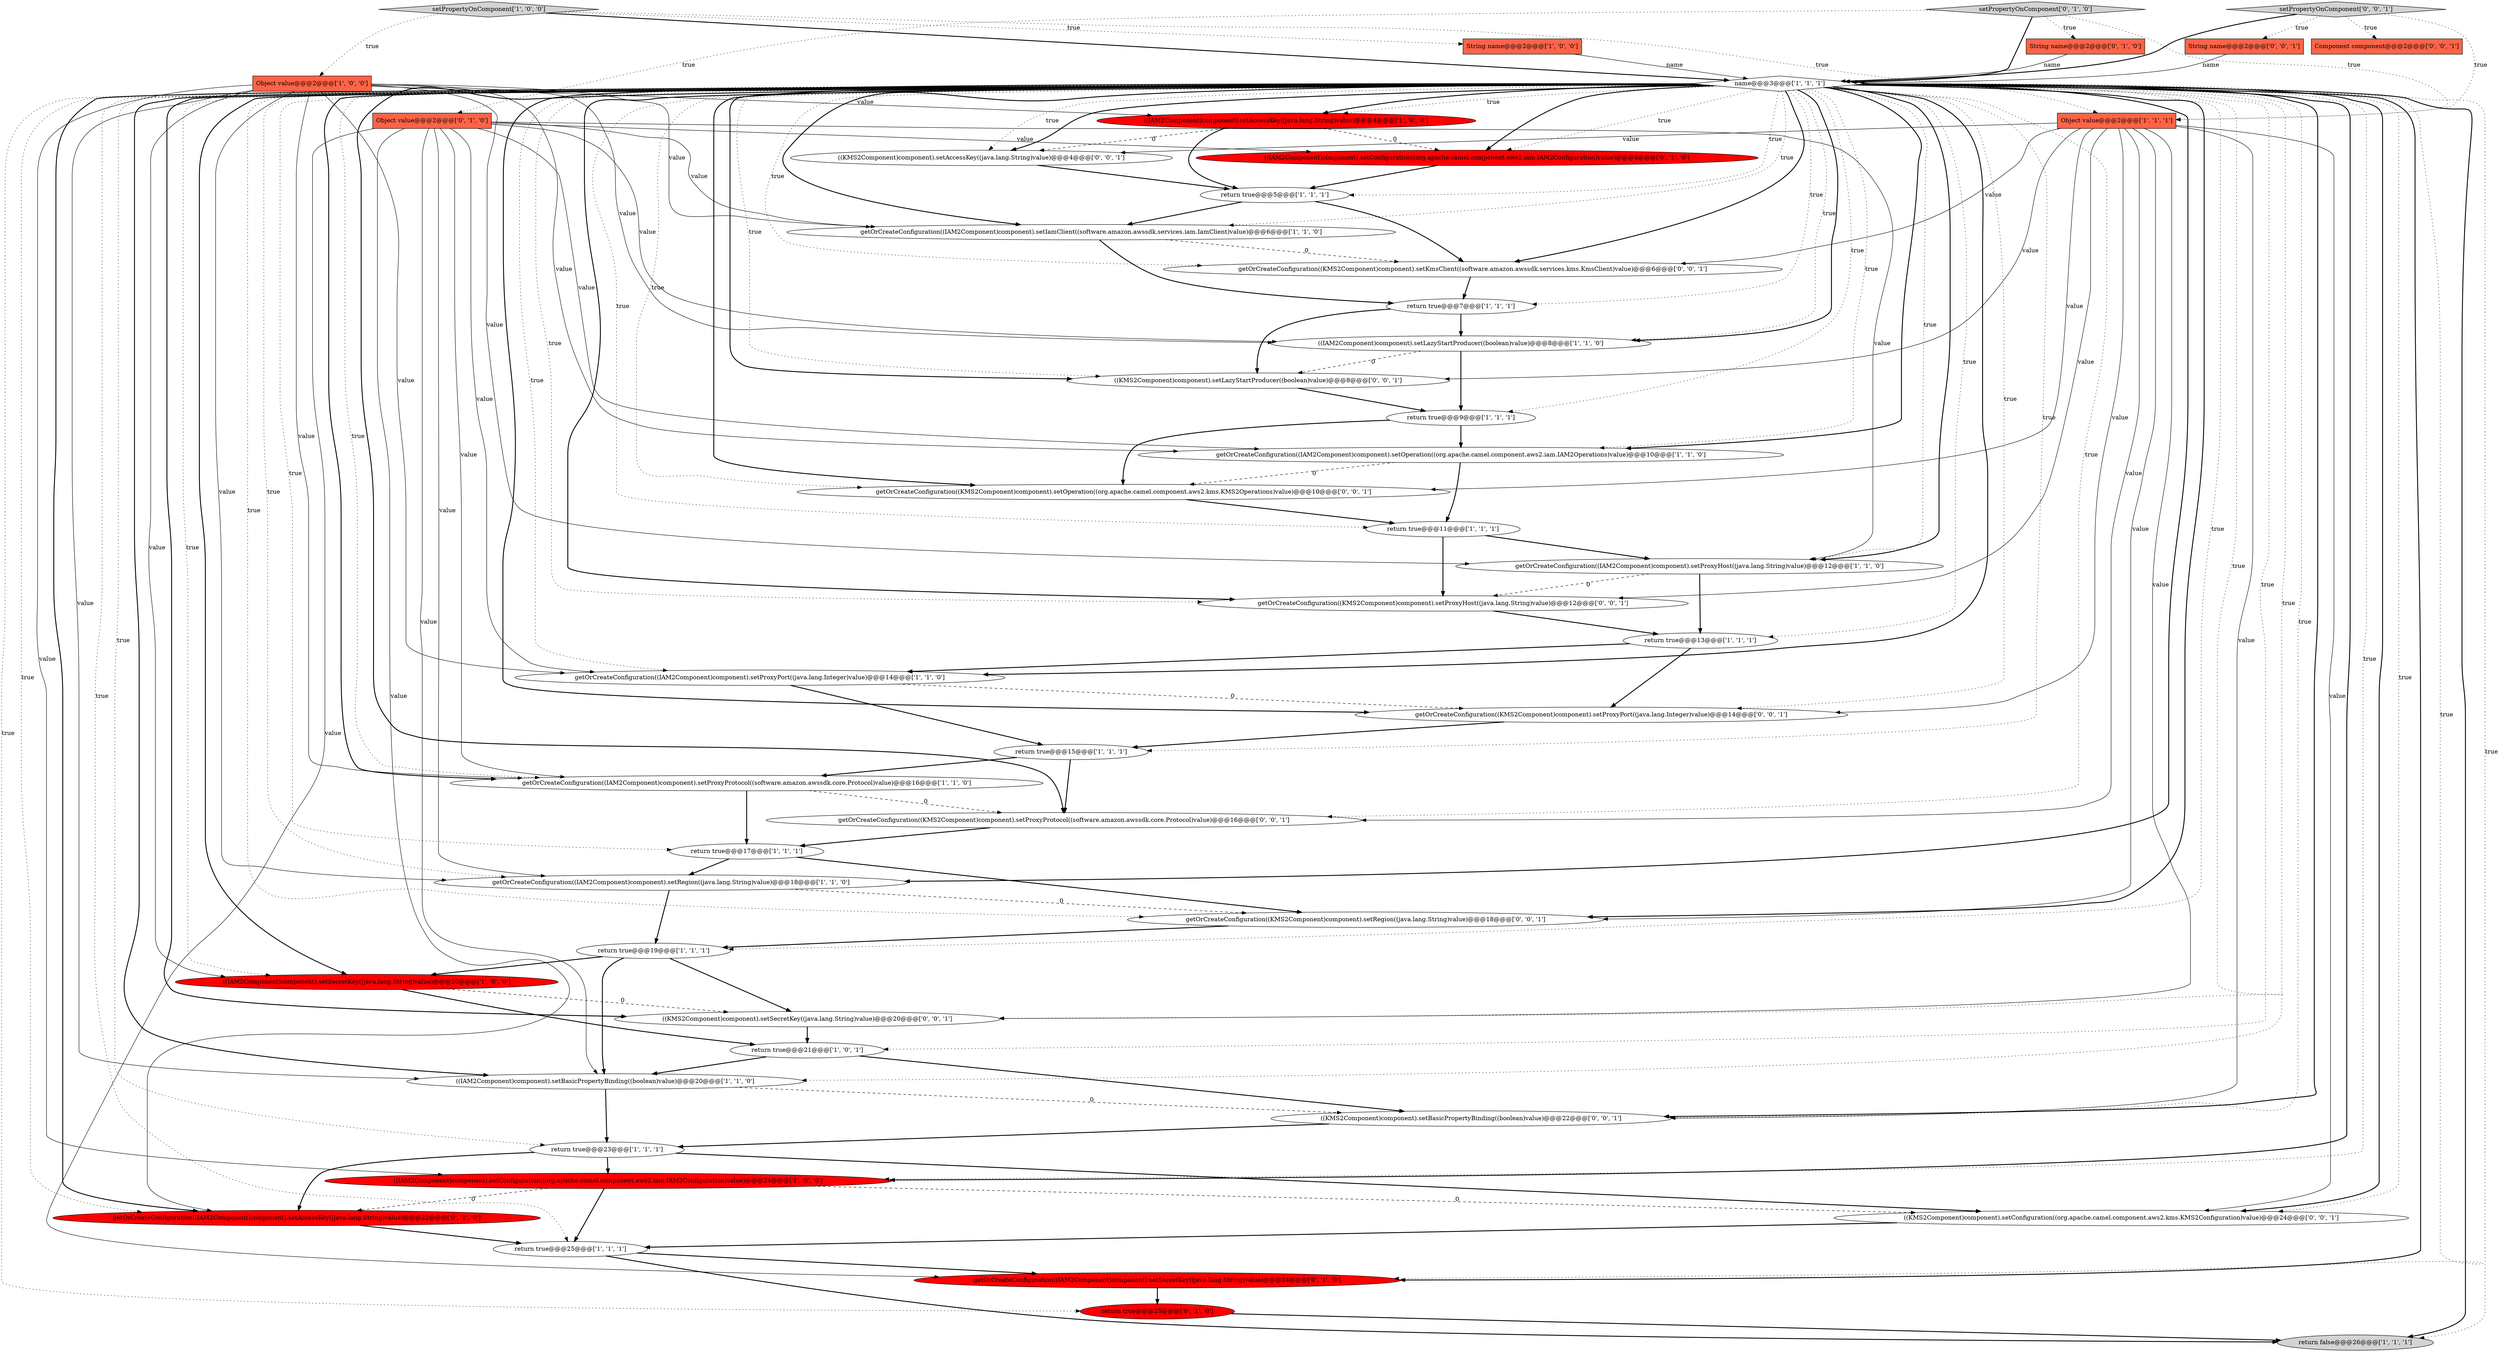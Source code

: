 digraph {
3 [style = filled, label = "getOrCreateConfiguration((IAM2Component)component).setProxyProtocol((software.amazon.awssdk.core.Protocol)value)@@@16@@@['1', '1', '0']", fillcolor = white, shape = ellipse image = "AAA0AAABBB1BBB"];
5 [style = filled, label = "getOrCreateConfiguration((IAM2Component)component).setProxyHost((java.lang.String)value)@@@12@@@['1', '1', '0']", fillcolor = white, shape = ellipse image = "AAA0AAABBB1BBB"];
19 [style = filled, label = "((IAM2Component)component).setLazyStartProducer((boolean)value)@@@8@@@['1', '1', '0']", fillcolor = white, shape = ellipse image = "AAA0AAABBB1BBB"];
15 [style = filled, label = "getOrCreateConfiguration((IAM2Component)component).setProxyPort((java.lang.Integer)value)@@@14@@@['1', '1', '0']", fillcolor = white, shape = ellipse image = "AAA0AAABBB1BBB"];
25 [style = filled, label = "return true@@@13@@@['1', '1', '1']", fillcolor = white, shape = ellipse image = "AAA0AAABBB1BBB"];
45 [style = filled, label = "getOrCreateConfiguration((KMS2Component)component).setProxyProtocol((software.amazon.awssdk.core.Protocol)value)@@@16@@@['0', '0', '1']", fillcolor = white, shape = ellipse image = "AAA0AAABBB3BBB"];
39 [style = filled, label = "getOrCreateConfiguration((KMS2Component)component).setOperation((org.apache.camel.component.aws2.kms.KMS2Operations)value)@@@10@@@['0', '0', '1']", fillcolor = white, shape = ellipse image = "AAA0AAABBB3BBB"];
18 [style = filled, label = "return true@@@17@@@['1', '1', '1']", fillcolor = white, shape = ellipse image = "AAA0AAABBB1BBB"];
17 [style = filled, label = "Object value@@@2@@@['1', '1', '1']", fillcolor = tomato, shape = box image = "AAA0AAABBB1BBB"];
38 [style = filled, label = "String name@@@2@@@['0', '0', '1']", fillcolor = tomato, shape = box image = "AAA0AAABBB3BBB"];
35 [style = filled, label = "((KMS2Component)component).setSecretKey((java.lang.String)value)@@@20@@@['0', '0', '1']", fillcolor = white, shape = ellipse image = "AAA0AAABBB3BBB"];
40 [style = filled, label = "getOrCreateConfiguration((KMS2Component)component).setKmsClient((software.amazon.awssdk.services.kms.KmsClient)value)@@@6@@@['0', '0', '1']", fillcolor = white, shape = ellipse image = "AAA0AAABBB3BBB"];
0 [style = filled, label = "String name@@@2@@@['1', '0', '0']", fillcolor = tomato, shape = box image = "AAA0AAABBB1BBB"];
48 [style = filled, label = "((KMS2Component)component).setConfiguration((org.apache.camel.component.aws2.kms.KMS2Configuration)value)@@@24@@@['0', '0', '1']", fillcolor = white, shape = ellipse image = "AAA0AAABBB3BBB"];
24 [style = filled, label = "getOrCreateConfiguration((IAM2Component)component).setRegion((java.lang.String)value)@@@18@@@['1', '1', '0']", fillcolor = white, shape = ellipse image = "AAA0AAABBB1BBB"];
10 [style = filled, label = "((IAM2Component)component).setBasicPropertyBinding((boolean)value)@@@20@@@['1', '1', '0']", fillcolor = white, shape = ellipse image = "AAA0AAABBB1BBB"];
21 [style = filled, label = "return true@@@11@@@['1', '1', '1']", fillcolor = white, shape = ellipse image = "AAA0AAABBB1BBB"];
11 [style = filled, label = "((IAM2Component)component).setConfiguration((org.apache.camel.component.aws2.iam.IAM2Configuration)value)@@@24@@@['1', '0', '0']", fillcolor = red, shape = ellipse image = "AAA1AAABBB1BBB"];
32 [style = filled, label = "return true@@@25@@@['0', '1', '0']", fillcolor = red, shape = ellipse image = "AAA1AAABBB2BBB"];
37 [style = filled, label = "getOrCreateConfiguration((KMS2Component)component).setRegion((java.lang.String)value)@@@18@@@['0', '0', '1']", fillcolor = white, shape = ellipse image = "AAA0AAABBB3BBB"];
44 [style = filled, label = "setPropertyOnComponent['0', '0', '1']", fillcolor = lightgray, shape = diamond image = "AAA0AAABBB3BBB"];
8 [style = filled, label = "getOrCreateConfiguration((IAM2Component)component).setIamClient((software.amazon.awssdk.services.iam.IamClient)value)@@@6@@@['1', '1', '0']", fillcolor = white, shape = ellipse image = "AAA0AAABBB1BBB"];
9 [style = filled, label = "((IAM2Component)component).setAccessKey((java.lang.String)value)@@@4@@@['1', '0', '0']", fillcolor = red, shape = ellipse image = "AAA1AAABBB1BBB"];
12 [style = filled, label = "return true@@@9@@@['1', '1', '1']", fillcolor = white, shape = ellipse image = "AAA0AAABBB1BBB"];
20 [style = filled, label = "return true@@@7@@@['1', '1', '1']", fillcolor = white, shape = ellipse image = "AAA0AAABBB1BBB"];
42 [style = filled, label = "getOrCreateConfiguration((KMS2Component)component).setProxyPort((java.lang.Integer)value)@@@14@@@['0', '0', '1']", fillcolor = white, shape = ellipse image = "AAA0AAABBB3BBB"];
14 [style = filled, label = "return false@@@26@@@['1', '1', '1']", fillcolor = lightgray, shape = ellipse image = "AAA0AAABBB1BBB"];
30 [style = filled, label = "getOrCreateConfiguration((IAM2Component)component).setSecretKey((java.lang.String)value)@@@24@@@['0', '1', '0']", fillcolor = red, shape = ellipse image = "AAA1AAABBB2BBB"];
2 [style = filled, label = "((IAM2Component)component).setSecretKey((java.lang.String)value)@@@20@@@['1', '0', '0']", fillcolor = red, shape = ellipse image = "AAA1AAABBB1BBB"];
31 [style = filled, label = "getOrCreateConfiguration((IAM2Component)component).setAccessKey((java.lang.String)value)@@@22@@@['0', '1', '0']", fillcolor = red, shape = ellipse image = "AAA1AAABBB2BBB"];
46 [style = filled, label = "getOrCreateConfiguration((KMS2Component)component).setProxyHost((java.lang.String)value)@@@12@@@['0', '0', '1']", fillcolor = white, shape = ellipse image = "AAA0AAABBB3BBB"];
29 [style = filled, label = "((IAM2Component)component).setConfiguration((org.apache.camel.component.aws2.iam.IAM2Configuration)value)@@@4@@@['0', '1', '0']", fillcolor = red, shape = ellipse image = "AAA1AAABBB2BBB"];
4 [style = filled, label = "setPropertyOnComponent['1', '0', '0']", fillcolor = lightgray, shape = diamond image = "AAA0AAABBB1BBB"];
22 [style = filled, label = "return true@@@25@@@['1', '1', '1']", fillcolor = white, shape = ellipse image = "AAA0AAABBB1BBB"];
27 [style = filled, label = "return true@@@5@@@['1', '1', '1']", fillcolor = white, shape = ellipse image = "AAA0AAABBB1BBB"];
33 [style = filled, label = "setPropertyOnComponent['0', '1', '0']", fillcolor = lightgray, shape = diamond image = "AAA0AAABBB2BBB"];
1 [style = filled, label = "return true@@@19@@@['1', '1', '1']", fillcolor = white, shape = ellipse image = "AAA0AAABBB1BBB"];
16 [style = filled, label = "getOrCreateConfiguration((IAM2Component)component).setOperation((org.apache.camel.component.aws2.iam.IAM2Operations)value)@@@10@@@['1', '1', '0']", fillcolor = white, shape = ellipse image = "AAA0AAABBB1BBB"];
26 [style = filled, label = "return true@@@15@@@['1', '1', '1']", fillcolor = white, shape = ellipse image = "AAA0AAABBB1BBB"];
34 [style = filled, label = "String name@@@2@@@['0', '1', '0']", fillcolor = tomato, shape = box image = "AAA0AAABBB2BBB"];
28 [style = filled, label = "Object value@@@2@@@['0', '1', '0']", fillcolor = tomato, shape = box image = "AAA0AAABBB2BBB"];
36 [style = filled, label = "((KMS2Component)component).setAccessKey((java.lang.String)value)@@@4@@@['0', '0', '1']", fillcolor = white, shape = ellipse image = "AAA0AAABBB3BBB"];
7 [style = filled, label = "return true@@@23@@@['1', '1', '1']", fillcolor = white, shape = ellipse image = "AAA0AAABBB1BBB"];
47 [style = filled, label = "((KMS2Component)component).setLazyStartProducer((boolean)value)@@@8@@@['0', '0', '1']", fillcolor = white, shape = ellipse image = "AAA0AAABBB3BBB"];
6 [style = filled, label = "return true@@@21@@@['1', '0', '1']", fillcolor = white, shape = ellipse image = "AAA0AAABBB1BBB"];
13 [style = filled, label = "Object value@@@2@@@['1', '0', '0']", fillcolor = tomato, shape = box image = "AAA0AAABBB1BBB"];
41 [style = filled, label = "Component component@@@2@@@['0', '0', '1']", fillcolor = tomato, shape = box image = "AAA0AAABBB3BBB"];
43 [style = filled, label = "((KMS2Component)component).setBasicPropertyBinding((boolean)value)@@@22@@@['0', '0', '1']", fillcolor = white, shape = ellipse image = "AAA0AAABBB3BBB"];
23 [style = filled, label = "name@@@3@@@['1', '1', '1']", fillcolor = white, shape = diamond image = "AAA0AAABBB1BBB"];
9->36 [style = dashed, label="0"];
13->15 [style = solid, label="value"];
6->43 [style = bold, label=""];
46->25 [style = bold, label=""];
23->22 [style = dotted, label="true"];
13->2 [style = solid, label="value"];
23->45 [style = bold, label=""];
2->6 [style = bold, label=""];
28->10 [style = solid, label="value"];
33->28 [style = dotted, label="true"];
23->5 [style = dotted, label="true"];
28->29 [style = solid, label="value"];
19->47 [style = dashed, label="0"];
7->31 [style = bold, label=""];
40->20 [style = bold, label=""];
7->48 [style = bold, label=""];
23->46 [style = dotted, label="true"];
22->30 [style = bold, label=""];
13->24 [style = solid, label="value"];
3->18 [style = bold, label=""];
23->29 [style = bold, label=""];
44->23 [style = bold, label=""];
21->46 [style = bold, label=""];
8->20 [style = bold, label=""];
23->18 [style = dotted, label="true"];
5->46 [style = dashed, label="0"];
34->23 [style = solid, label="name"];
13->19 [style = solid, label="value"];
25->15 [style = bold, label=""];
17->35 [style = solid, label="value"];
23->15 [style = dotted, label="true"];
23->36 [style = bold, label=""];
17->37 [style = solid, label="value"];
23->29 [style = dotted, label="true"];
17->36 [style = solid, label="value"];
4->17 [style = dotted, label="true"];
11->48 [style = dashed, label="0"];
16->39 [style = dashed, label="0"];
17->39 [style = solid, label="value"];
7->11 [style = bold, label=""];
23->30 [style = bold, label=""];
19->12 [style = bold, label=""];
37->1 [style = bold, label=""];
4->0 [style = dotted, label="true"];
23->21 [style = dotted, label="true"];
0->23 [style = solid, label="name"];
17->48 [style = solid, label="value"];
1->35 [style = bold, label=""];
23->43 [style = dotted, label="true"];
23->3 [style = bold, label=""];
13->10 [style = solid, label="value"];
23->19 [style = dotted, label="true"];
23->42 [style = dotted, label="true"];
23->8 [style = bold, label=""];
13->16 [style = solid, label="value"];
10->7 [style = bold, label=""];
23->2 [style = dotted, label="true"];
23->9 [style = dotted, label="true"];
5->25 [style = bold, label=""];
23->48 [style = bold, label=""];
23->40 [style = dotted, label="true"];
23->14 [style = bold, label=""];
33->23 [style = bold, label=""];
23->35 [style = bold, label=""];
4->13 [style = dotted, label="true"];
29->27 [style = bold, label=""];
23->14 [style = dotted, label="true"];
23->1 [style = dotted, label="true"];
23->37 [style = bold, label=""];
28->15 [style = solid, label="value"];
44->38 [style = dotted, label="true"];
23->27 [style = dotted, label="true"];
23->3 [style = dotted, label="true"];
23->10 [style = bold, label=""];
10->43 [style = dashed, label="0"];
22->14 [style = bold, label=""];
20->19 [style = bold, label=""];
23->24 [style = dotted, label="true"];
28->31 [style = solid, label="value"];
27->8 [style = bold, label=""];
4->23 [style = bold, label=""];
18->37 [style = bold, label=""];
23->16 [style = dotted, label="true"];
23->31 [style = bold, label=""];
18->24 [style = bold, label=""];
8->40 [style = dashed, label="0"];
13->11 [style = solid, label="value"];
23->5 [style = bold, label=""];
2->35 [style = dashed, label="0"];
26->3 [style = bold, label=""];
23->43 [style = bold, label=""];
23->15 [style = bold, label=""];
28->5 [style = solid, label="value"];
32->14 [style = bold, label=""];
30->32 [style = bold, label=""];
38->23 [style = solid, label="name"];
23->7 [style = dotted, label="true"];
33->17 [style = dotted, label="true"];
44->17 [style = dotted, label="true"];
23->42 [style = bold, label=""];
43->7 [style = bold, label=""];
23->32 [style = dotted, label="true"];
9->27 [style = bold, label=""];
23->39 [style = dotted, label="true"];
17->47 [style = solid, label="value"];
21->5 [style = bold, label=""];
39->21 [style = bold, label=""];
23->20 [style = dotted, label="true"];
24->37 [style = dashed, label="0"];
28->30 [style = solid, label="value"];
28->8 [style = solid, label="value"];
17->42 [style = solid, label="value"];
23->10 [style = dotted, label="true"];
17->46 [style = solid, label="value"];
11->31 [style = dashed, label="0"];
23->19 [style = bold, label=""];
6->10 [style = bold, label=""];
3->45 [style = dashed, label="0"];
17->43 [style = solid, label="value"];
23->35 [style = dotted, label="true"];
23->47 [style = bold, label=""];
23->45 [style = dotted, label="true"];
11->22 [style = bold, label=""];
23->39 [style = bold, label=""];
25->42 [style = bold, label=""];
23->36 [style = dotted, label="true"];
1->2 [style = bold, label=""];
23->2 [style = bold, label=""];
28->19 [style = solid, label="value"];
17->40 [style = solid, label="value"];
24->1 [style = bold, label=""];
23->11 [style = bold, label=""];
12->39 [style = bold, label=""];
23->25 [style = dotted, label="true"];
45->18 [style = bold, label=""];
42->26 [style = bold, label=""];
23->16 [style = bold, label=""];
23->47 [style = dotted, label="true"];
31->22 [style = bold, label=""];
23->8 [style = dotted, label="true"];
35->6 [style = bold, label=""];
23->6 [style = dotted, label="true"];
23->48 [style = dotted, label="true"];
47->12 [style = bold, label=""];
28->3 [style = solid, label="value"];
33->34 [style = dotted, label="true"];
13->8 [style = solid, label="value"];
23->46 [style = bold, label=""];
28->24 [style = solid, label="value"];
23->30 [style = dotted, label="true"];
12->16 [style = bold, label=""];
48->22 [style = bold, label=""];
17->45 [style = solid, label="value"];
20->47 [style = bold, label=""];
15->26 [style = bold, label=""];
15->42 [style = dashed, label="0"];
23->37 [style = dotted, label="true"];
13->9 [style = solid, label="value"];
23->24 [style = bold, label=""];
23->26 [style = dotted, label="true"];
9->29 [style = dashed, label="0"];
13->5 [style = solid, label="value"];
36->27 [style = bold, label=""];
23->40 [style = bold, label=""];
16->21 [style = bold, label=""];
27->40 [style = bold, label=""];
26->45 [style = bold, label=""];
23->12 [style = dotted, label="true"];
1->10 [style = bold, label=""];
23->31 [style = dotted, label="true"];
23->9 [style = bold, label=""];
28->16 [style = solid, label="value"];
44->41 [style = dotted, label="true"];
13->3 [style = solid, label="value"];
23->11 [style = dotted, label="true"];
}
